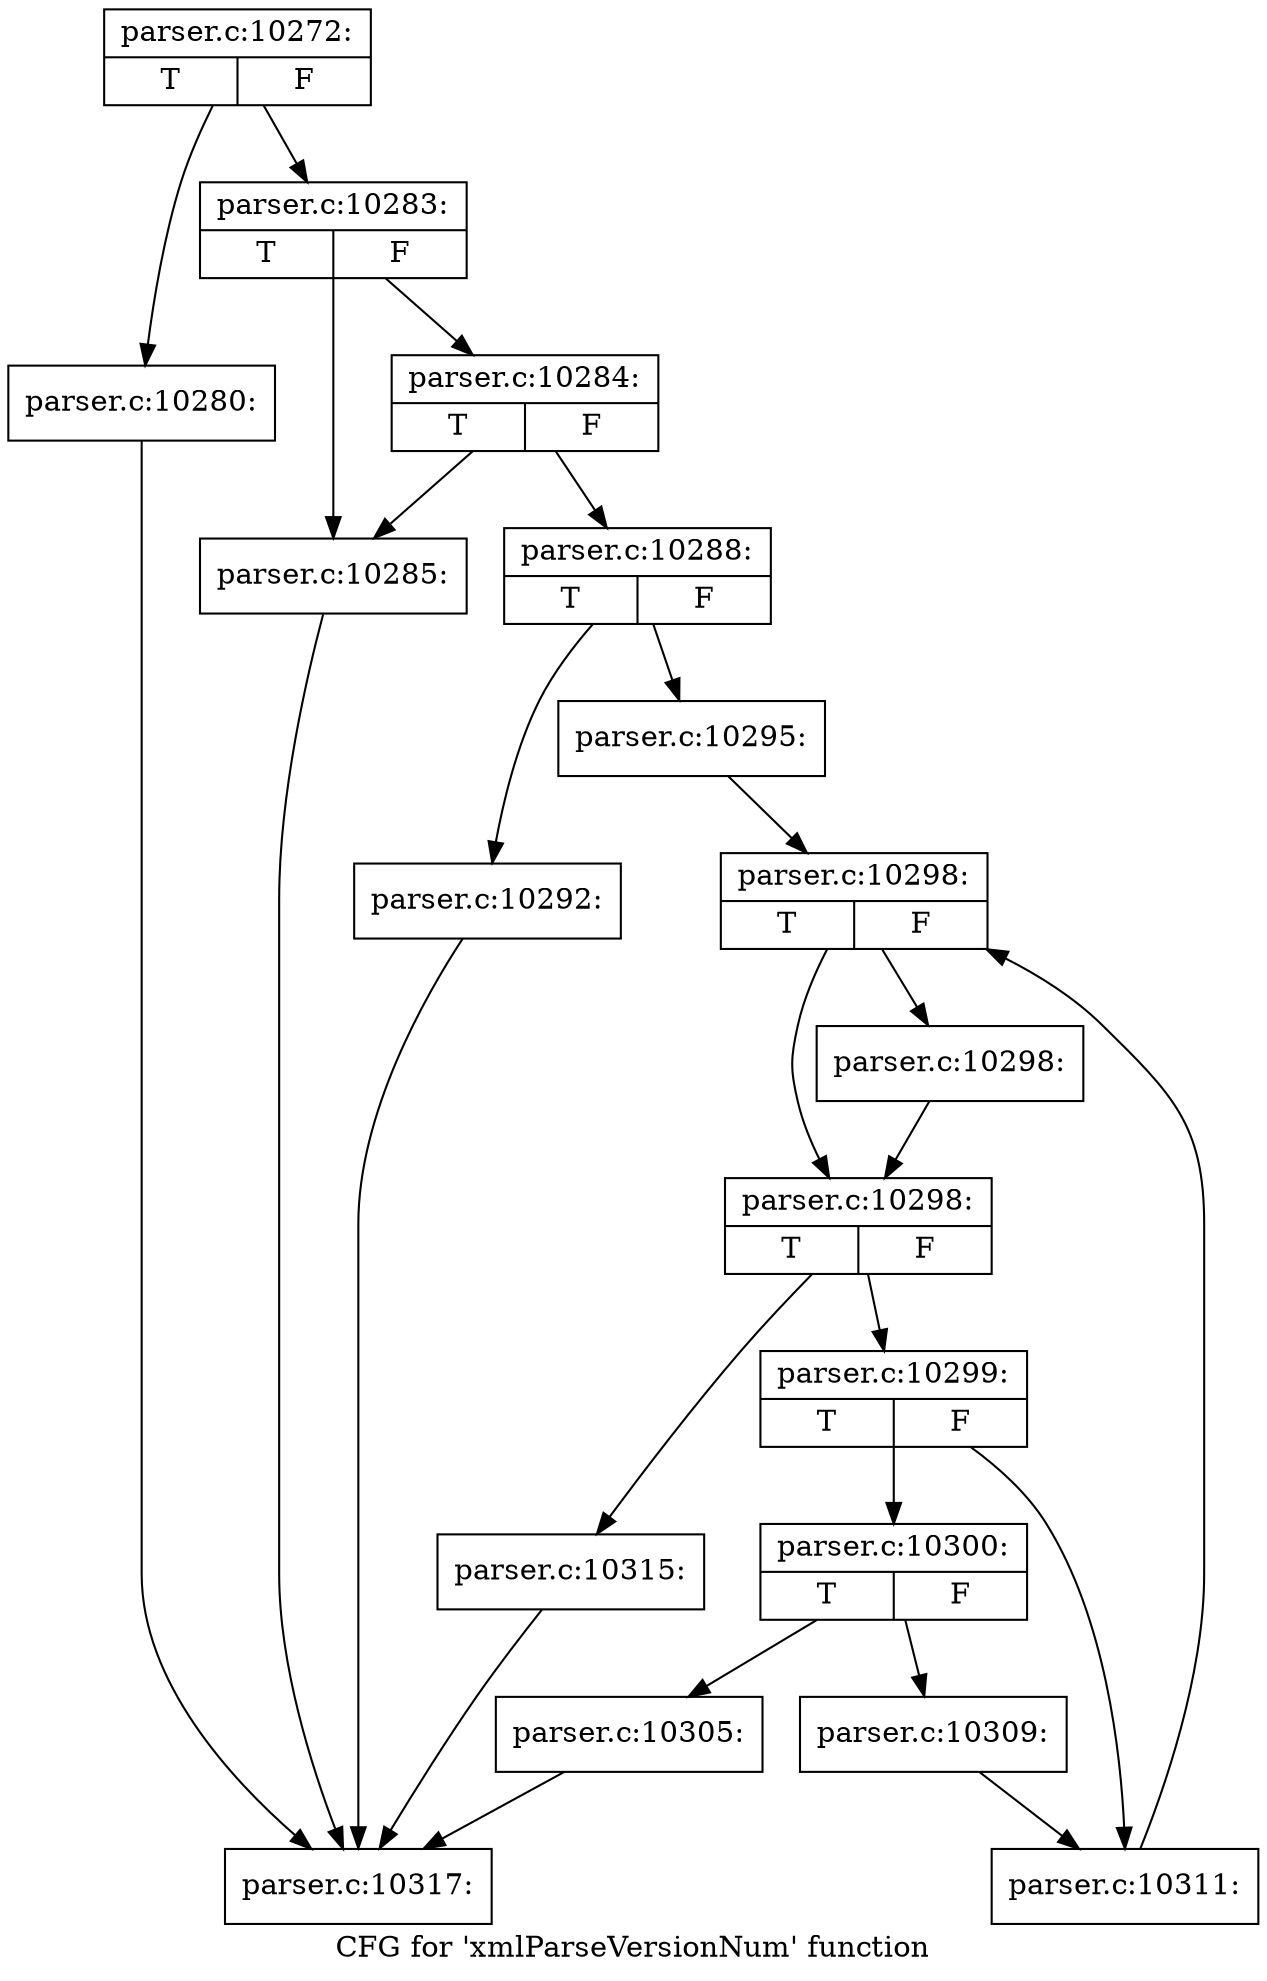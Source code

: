 digraph "CFG for 'xmlParseVersionNum' function" {
	label="CFG for 'xmlParseVersionNum' function";

	Node0x5d3aaf0 [shape=record,label="{parser.c:10272:|{<s0>T|<s1>F}}"];
	Node0x5d3aaf0 -> Node0x5d3c140;
	Node0x5d3aaf0 -> Node0x5d3c190;
	Node0x5d3c140 [shape=record,label="{parser.c:10280:}"];
	Node0x5d3c140 -> Node0x5d0d6b0;
	Node0x5d3c190 [shape=record,label="{parser.c:10283:|{<s0>T|<s1>F}}"];
	Node0x5d3c190 -> Node0x5d3ccc0;
	Node0x5d3c190 -> Node0x5d3cc20;
	Node0x5d3ccc0 [shape=record,label="{parser.c:10284:|{<s0>T|<s1>F}}"];
	Node0x5d3ccc0 -> Node0x5d3cc70;
	Node0x5d3ccc0 -> Node0x5d3cc20;
	Node0x5d3cc20 [shape=record,label="{parser.c:10285:}"];
	Node0x5d3cc20 -> Node0x5d0d6b0;
	Node0x5d3cc70 [shape=record,label="{parser.c:10288:|{<s0>T|<s1>F}}"];
	Node0x5d3cc70 -> Node0x5d3e030;
	Node0x5d3cc70 -> Node0x5d3e080;
	Node0x5d3e030 [shape=record,label="{parser.c:10292:}"];
	Node0x5d3e030 -> Node0x5d0d6b0;
	Node0x5d3e080 [shape=record,label="{parser.c:10295:}"];
	Node0x5d3e080 -> Node0x5d3f0c0;
	Node0x5d3f0c0 [shape=record,label="{parser.c:10298:|{<s0>T|<s1>F}}"];
	Node0x5d3f0c0 -> Node0x5d3f3b0;
	Node0x5d3f0c0 -> Node0x5d3f360;
	Node0x5d3f3b0 [shape=record,label="{parser.c:10298:}"];
	Node0x5d3f3b0 -> Node0x5d3f360;
	Node0x5d3f360 [shape=record,label="{parser.c:10298:|{<s0>T|<s1>F}}"];
	Node0x5d3f360 -> Node0x5d3f8d0;
	Node0x5d3f360 -> Node0x5d3f2e0;
	Node0x5d3f8d0 [shape=record,label="{parser.c:10299:|{<s0>T|<s1>F}}"];
	Node0x5d3f8d0 -> Node0x5d3fac0;
	Node0x5d3f8d0 -> Node0x5d3fb10;
	Node0x5d3fac0 [shape=record,label="{parser.c:10300:|{<s0>T|<s1>F}}"];
	Node0x5d3fac0 -> Node0x5d408b0;
	Node0x5d3fac0 -> Node0x5d40900;
	Node0x5d408b0 [shape=record,label="{parser.c:10305:}"];
	Node0x5d408b0 -> Node0x5d0d6b0;
	Node0x5d40900 [shape=record,label="{parser.c:10309:}"];
	Node0x5d40900 -> Node0x5d3fb10;
	Node0x5d3fb10 [shape=record,label="{parser.c:10311:}"];
	Node0x5d3fb10 -> Node0x5d3f0c0;
	Node0x5d3f2e0 [shape=record,label="{parser.c:10315:}"];
	Node0x5d3f2e0 -> Node0x5d0d6b0;
	Node0x5d0d6b0 [shape=record,label="{parser.c:10317:}"];
}

